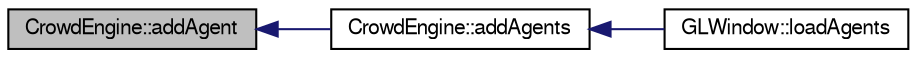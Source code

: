 digraph "CrowdEngine::addAgent"
{
  edge [fontname="FreeSans",fontsize="10",labelfontname="FreeSans",labelfontsize="10"];
  node [fontname="FreeSans",fontsize="10",shape=record];
  rankdir="LR";
  Node1 [label="CrowdEngine::addAgent",height=0.2,width=0.4,color="black", fillcolor="grey75", style="filled" fontcolor="black"];
  Node1 -> Node2 [dir="back",color="midnightblue",fontsize="10",style="solid",fontname="FreeSans"];
  Node2 [label="CrowdEngine::addAgents",height=0.2,width=0.4,color="black", fillcolor="white", style="filled",URL="$class_crowd_engine.html#a989a5245d17f2d2174f16b6f03b2ff20",tooltip="Add _agents to the world. "];
  Node2 -> Node3 [dir="back",color="midnightblue",fontsize="10",style="solid",fontname="FreeSans"];
  Node3 [label="GLWindow::loadAgents",height=0.2,width=0.4,color="black", fillcolor="white", style="filled",URL="$class_g_l_window.html#a83764b841c6a004d9e5d2ea319fcc5fd"];
}
